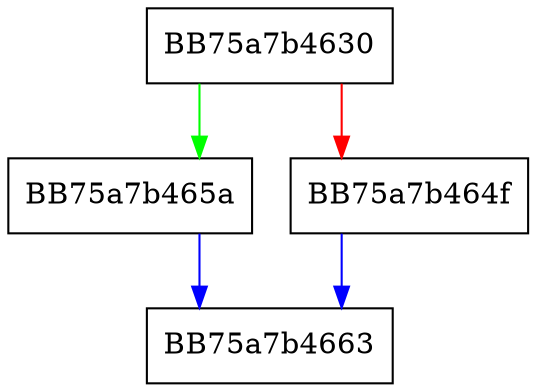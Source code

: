 digraph FPU_fld1 {
  node [shape="box"];
  graph [splines=ortho];
  BB75a7b4630 -> BB75a7b465a [color="green"];
  BB75a7b4630 -> BB75a7b464f [color="red"];
  BB75a7b464f -> BB75a7b4663 [color="blue"];
  BB75a7b465a -> BB75a7b4663 [color="blue"];
}